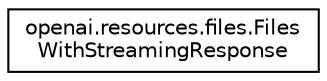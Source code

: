 digraph "Graphical Class Hierarchy"
{
 // LATEX_PDF_SIZE
  edge [fontname="Helvetica",fontsize="10",labelfontname="Helvetica",labelfontsize="10"];
  node [fontname="Helvetica",fontsize="10",shape=record];
  rankdir="LR";
  Node0 [label="openai.resources.files.Files\lWithStreamingResponse",height=0.2,width=0.4,color="black", fillcolor="white", style="filled",URL="$classopenai_1_1resources_1_1files_1_1FilesWithStreamingResponse.html",tooltip=" "];
}
